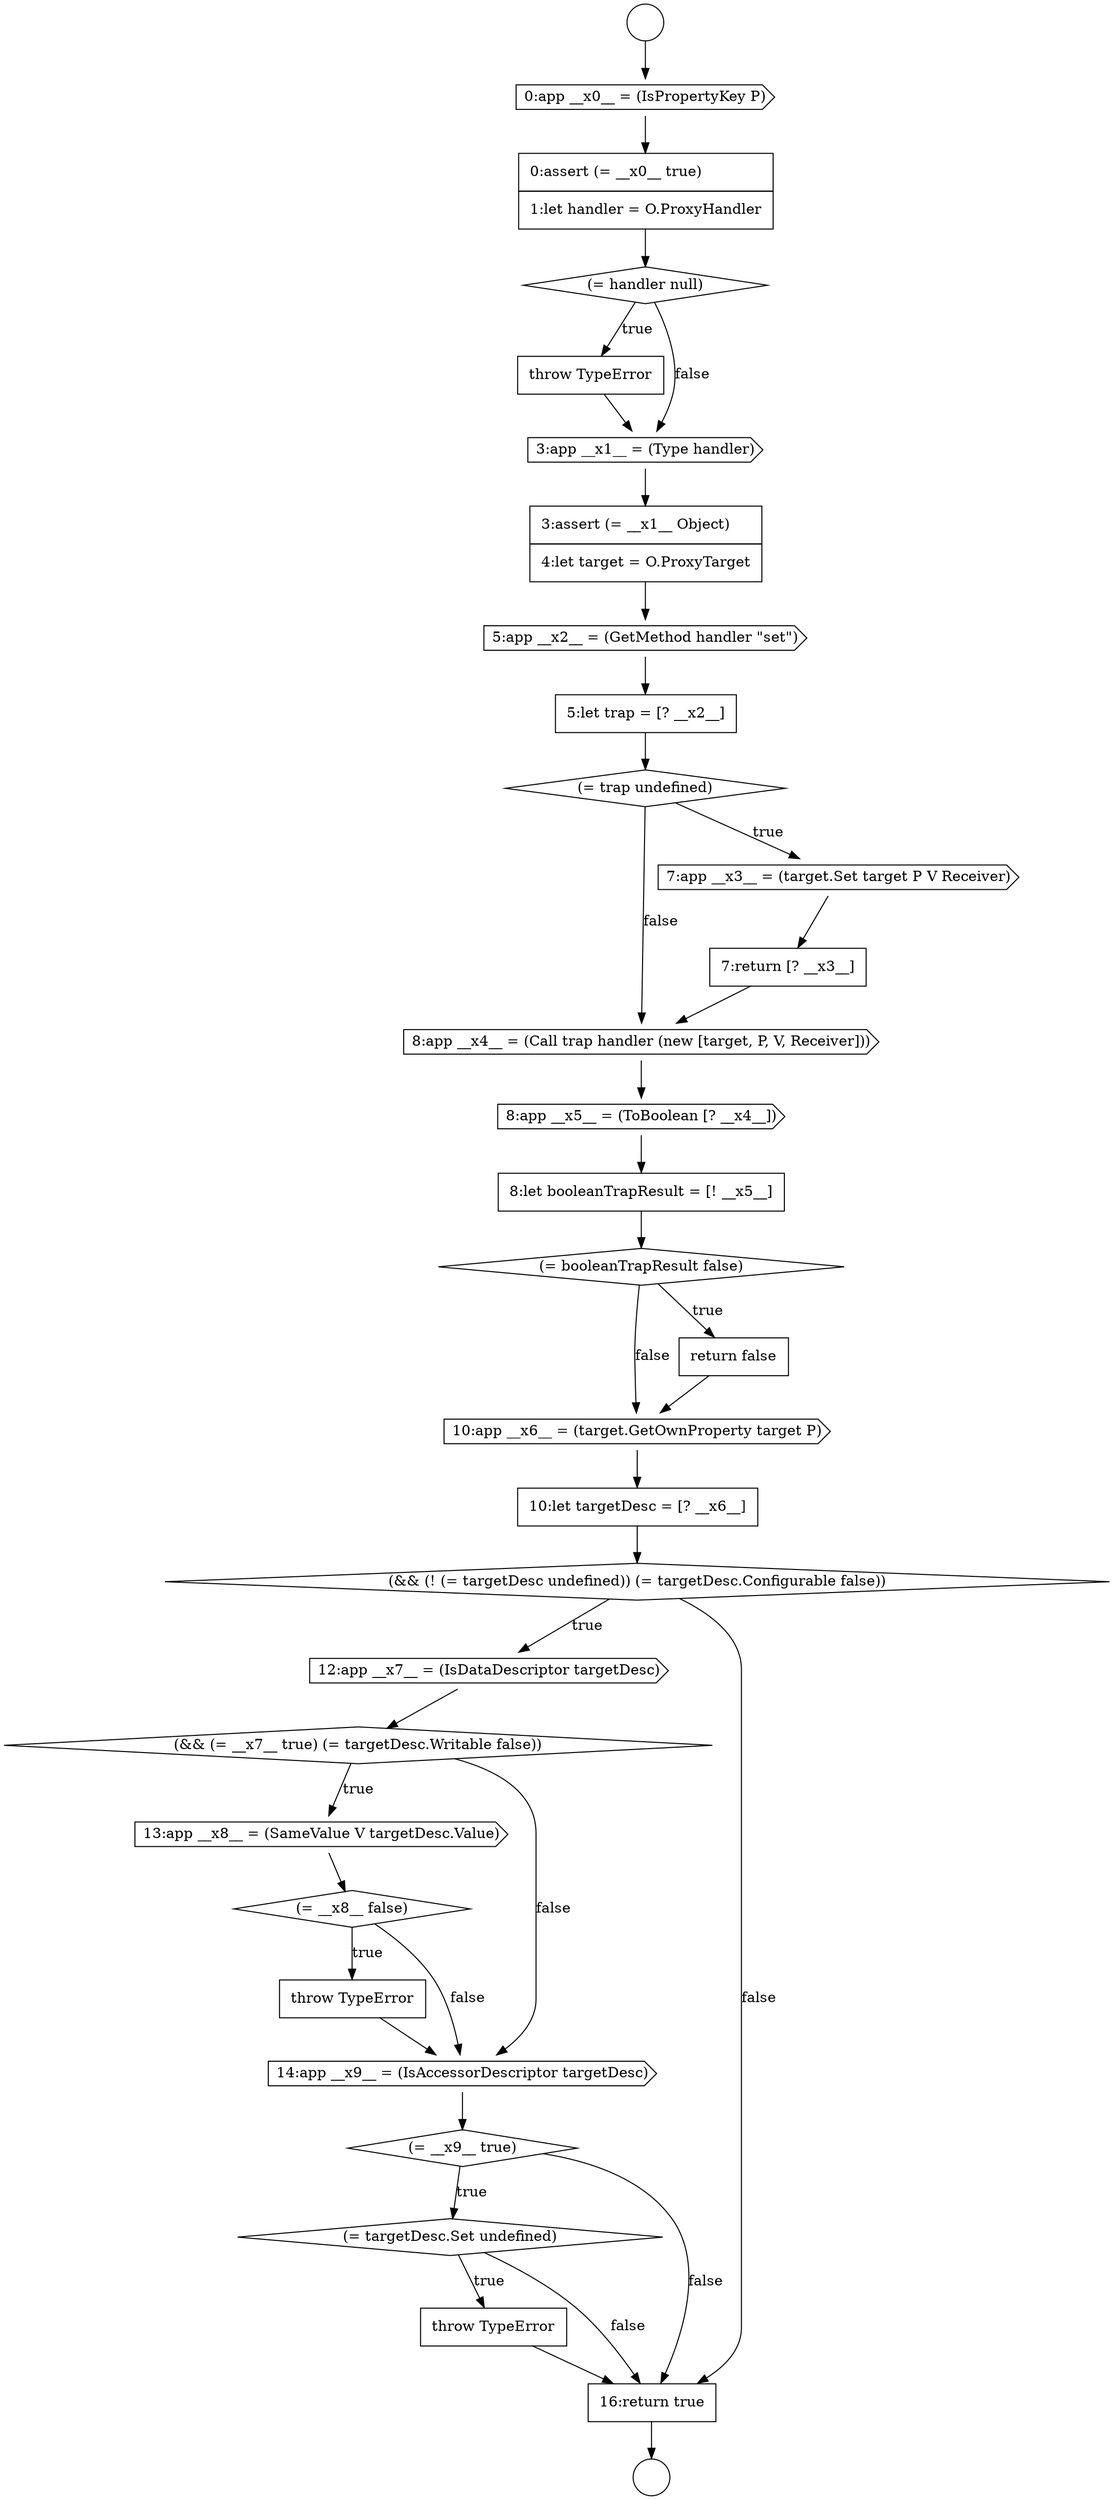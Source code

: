 digraph {
  node3414 [shape=cds, label=<<font color="black">13:app __x8__ = (SameValue V targetDesc.Value)</font>> color="black" fillcolor="white" style=filled]
  node3410 [shape=none, margin=0, label=<<font color="black">
    <table border="0" cellborder="1" cellspacing="0" cellpadding="10">
      <tr><td align="left">10:let targetDesc = [? __x6__]</td></tr>
    </table>
  </font>> color="black" fillcolor="white" style=filled]
  node3393 [shape=cds, label=<<font color="black">0:app __x0__ = (IsPropertyKey P)</font>> color="black" fillcolor="white" style=filled]
  node3418 [shape=diamond, label=<<font color="black">(= __x9__ true)</font>> color="black" fillcolor="white" style=filled]
  node3413 [shape=diamond, label=<<font color="black">(&amp;&amp; (= __x7__ true) (= targetDesc.Writable false))</font>> color="black" fillcolor="white" style=filled]
  node3407 [shape=diamond, label=<<font color="black">(= booleanTrapResult false)</font>> color="black" fillcolor="white" style=filled]
  node3409 [shape=cds, label=<<font color="black">10:app __x6__ = (target.GetOwnProperty target P)</font>> color="black" fillcolor="white" style=filled]
  node3396 [shape=none, margin=0, label=<<font color="black">
    <table border="0" cellborder="1" cellspacing="0" cellpadding="10">
      <tr><td align="left">throw TypeError</td></tr>
    </table>
  </font>> color="black" fillcolor="white" style=filled]
  node3404 [shape=cds, label=<<font color="black">8:app __x4__ = (Call trap handler (new [target, P, V, Receiver]))</font>> color="black" fillcolor="white" style=filled]
  node3416 [shape=none, margin=0, label=<<font color="black">
    <table border="0" cellborder="1" cellspacing="0" cellpadding="10">
      <tr><td align="left">throw TypeError</td></tr>
    </table>
  </font>> color="black" fillcolor="white" style=filled]
  node3419 [shape=diamond, label=<<font color="black">(= targetDesc.Set undefined)</font>> color="black" fillcolor="white" style=filled]
  node3395 [shape=diamond, label=<<font color="black">(= handler null)</font>> color="black" fillcolor="white" style=filled]
  node3391 [shape=circle label=" " color="black" fillcolor="white" style=filled]
  node3412 [shape=cds, label=<<font color="black">12:app __x7__ = (IsDataDescriptor targetDesc)</font>> color="black" fillcolor="white" style=filled]
  node3420 [shape=none, margin=0, label=<<font color="black">
    <table border="0" cellborder="1" cellspacing="0" cellpadding="10">
      <tr><td align="left">throw TypeError</td></tr>
    </table>
  </font>> color="black" fillcolor="white" style=filled]
  node3405 [shape=cds, label=<<font color="black">8:app __x5__ = (ToBoolean [? __x4__])</font>> color="black" fillcolor="white" style=filled]
  node3399 [shape=cds, label=<<font color="black">5:app __x2__ = (GetMethod handler &quot;set&quot;)</font>> color="black" fillcolor="white" style=filled]
  node3397 [shape=cds, label=<<font color="black">3:app __x1__ = (Type handler)</font>> color="black" fillcolor="white" style=filled]
  node3417 [shape=cds, label=<<font color="black">14:app __x9__ = (IsAccessorDescriptor targetDesc)</font>> color="black" fillcolor="white" style=filled]
  node3402 [shape=cds, label=<<font color="black">7:app __x3__ = (target.Set target P V Receiver)</font>> color="black" fillcolor="white" style=filled]
  node3421 [shape=none, margin=0, label=<<font color="black">
    <table border="0" cellborder="1" cellspacing="0" cellpadding="10">
      <tr><td align="left">16:return true</td></tr>
    </table>
  </font>> color="black" fillcolor="white" style=filled]
  node3406 [shape=none, margin=0, label=<<font color="black">
    <table border="0" cellborder="1" cellspacing="0" cellpadding="10">
      <tr><td align="left">8:let booleanTrapResult = [! __x5__]</td></tr>
    </table>
  </font>> color="black" fillcolor="white" style=filled]
  node3403 [shape=none, margin=0, label=<<font color="black">
    <table border="0" cellborder="1" cellspacing="0" cellpadding="10">
      <tr><td align="left">7:return [? __x3__]</td></tr>
    </table>
  </font>> color="black" fillcolor="white" style=filled]
  node3408 [shape=none, margin=0, label=<<font color="black">
    <table border="0" cellborder="1" cellspacing="0" cellpadding="10">
      <tr><td align="left">return false</td></tr>
    </table>
  </font>> color="black" fillcolor="white" style=filled]
  node3415 [shape=diamond, label=<<font color="black">(= __x8__ false)</font>> color="black" fillcolor="white" style=filled]
  node3398 [shape=none, margin=0, label=<<font color="black">
    <table border="0" cellborder="1" cellspacing="0" cellpadding="10">
      <tr><td align="left">3:assert (= __x1__ Object)</td></tr>
      <tr><td align="left">4:let target = O.ProxyTarget</td></tr>
    </table>
  </font>> color="black" fillcolor="white" style=filled]
  node3400 [shape=none, margin=0, label=<<font color="black">
    <table border="0" cellborder="1" cellspacing="0" cellpadding="10">
      <tr><td align="left">5:let trap = [? __x2__]</td></tr>
    </table>
  </font>> color="black" fillcolor="white" style=filled]
  node3401 [shape=diamond, label=<<font color="black">(= trap undefined)</font>> color="black" fillcolor="white" style=filled]
  node3411 [shape=diamond, label=<<font color="black">(&amp;&amp; (! (= targetDesc undefined)) (= targetDesc.Configurable false))</font>> color="black" fillcolor="white" style=filled]
  node3392 [shape=circle label=" " color="black" fillcolor="white" style=filled]
  node3394 [shape=none, margin=0, label=<<font color="black">
    <table border="0" cellborder="1" cellspacing="0" cellpadding="10">
      <tr><td align="left">0:assert (= __x0__ true)</td></tr>
      <tr><td align="left">1:let handler = O.ProxyHandler</td></tr>
    </table>
  </font>> color="black" fillcolor="white" style=filled]
  node3410 -> node3411 [ color="black"]
  node3396 -> node3397 [ color="black"]
  node3416 -> node3417 [ color="black"]
  node3405 -> node3406 [ color="black"]
  node3420 -> node3421 [ color="black"]
  node3397 -> node3398 [ color="black"]
  node3412 -> node3413 [ color="black"]
  node3401 -> node3402 [label=<<font color="black">true</font>> color="black"]
  node3401 -> node3404 [label=<<font color="black">false</font>> color="black"]
  node3408 -> node3409 [ color="black"]
  node3395 -> node3396 [label=<<font color="black">true</font>> color="black"]
  node3395 -> node3397 [label=<<font color="black">false</font>> color="black"]
  node3399 -> node3400 [ color="black"]
  node3419 -> node3420 [label=<<font color="black">true</font>> color="black"]
  node3419 -> node3421 [label=<<font color="black">false</font>> color="black"]
  node3403 -> node3404 [ color="black"]
  node3400 -> node3401 [ color="black"]
  node3394 -> node3395 [ color="black"]
  node3421 -> node3392 [ color="black"]
  node3418 -> node3419 [label=<<font color="black">true</font>> color="black"]
  node3418 -> node3421 [label=<<font color="black">false</font>> color="black"]
  node3413 -> node3414 [label=<<font color="black">true</font>> color="black"]
  node3413 -> node3417 [label=<<font color="black">false</font>> color="black"]
  node3414 -> node3415 [ color="black"]
  node3402 -> node3403 [ color="black"]
  node3415 -> node3416 [label=<<font color="black">true</font>> color="black"]
  node3415 -> node3417 [label=<<font color="black">false</font>> color="black"]
  node3393 -> node3394 [ color="black"]
  node3417 -> node3418 [ color="black"]
  node3391 -> node3393 [ color="black"]
  node3398 -> node3399 [ color="black"]
  node3411 -> node3412 [label=<<font color="black">true</font>> color="black"]
  node3411 -> node3421 [label=<<font color="black">false</font>> color="black"]
  node3407 -> node3408 [label=<<font color="black">true</font>> color="black"]
  node3407 -> node3409 [label=<<font color="black">false</font>> color="black"]
  node3406 -> node3407 [ color="black"]
  node3409 -> node3410 [ color="black"]
  node3404 -> node3405 [ color="black"]
}

